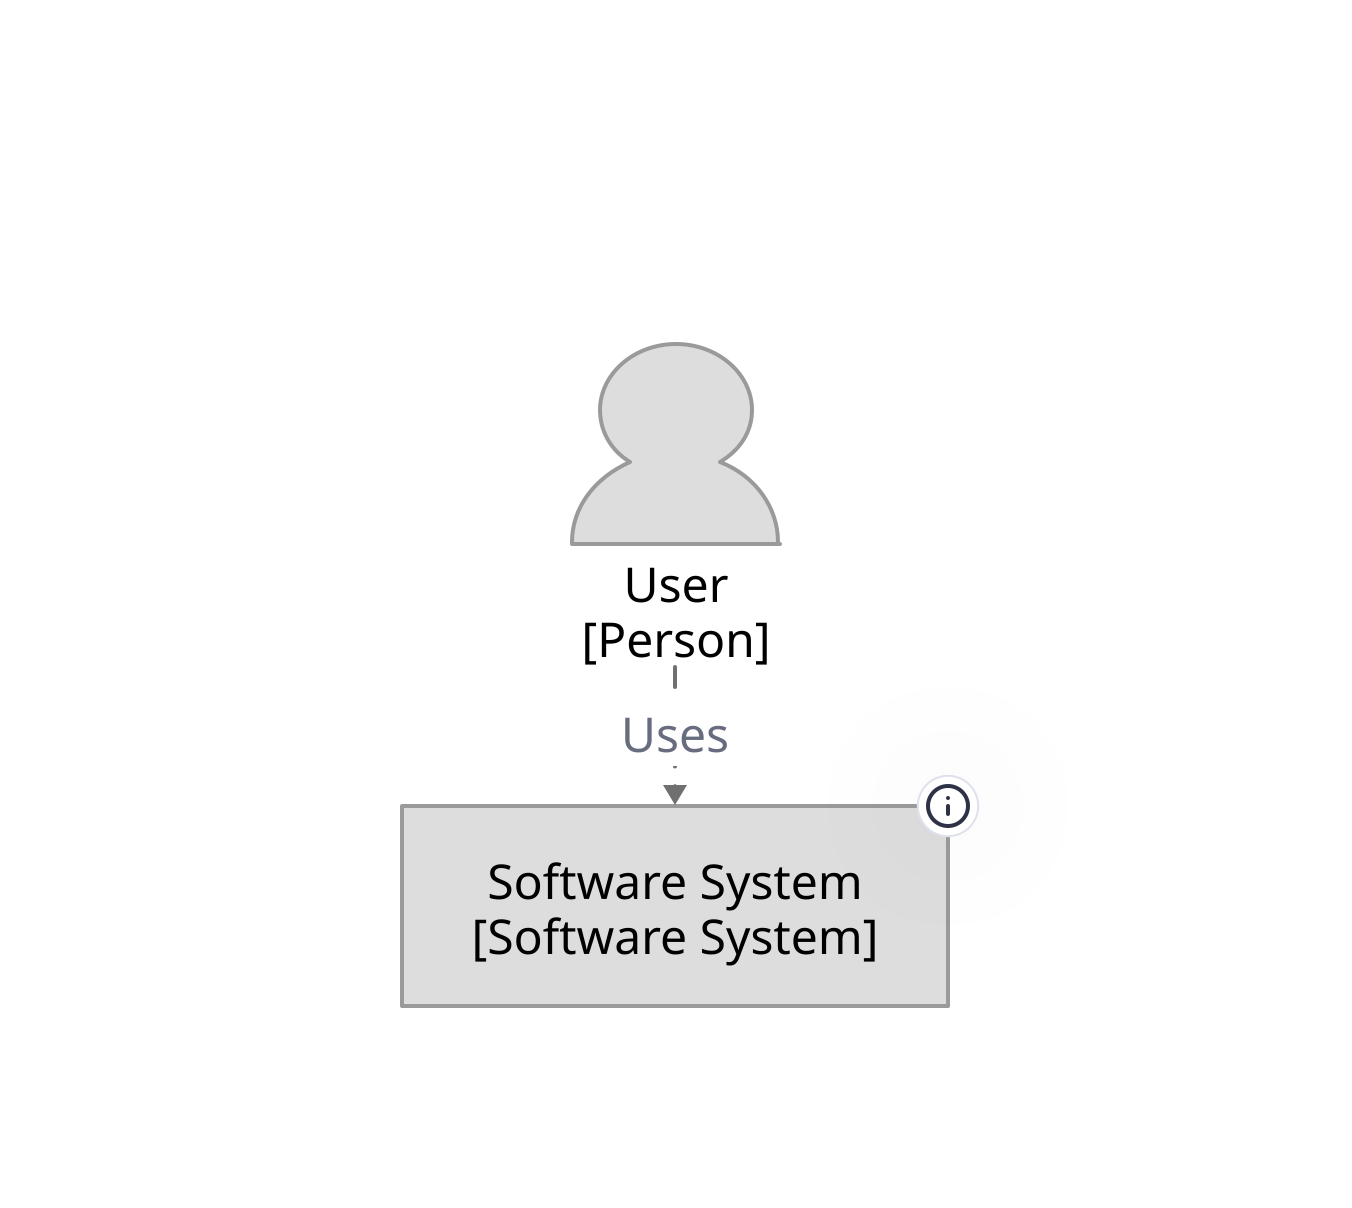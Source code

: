 title: |`md
  # Software System - System Context
`| {
  near: top-center
}
direction: down
container_1: {
  label: "User\n[Person]"
  shape: person
  style: {
    fill: "#dddddd"
    font-color: "#000000"
    font-size: 24
    multiple: false
    opacity: 1.0
    stroke: "#9a9a9a"
  }
}
container_2: {
  label: "Software System\n[Software System]"
  shape: rectangle
  tooltip: "My software system."
  style: {
    fill: "#dddddd"
    font-color: "#000000"
    font-size: 24
    multiple: false
    opacity: 1.0
    stroke: "#9a9a9a"
  }
}

container_1 -> container_2: {
  label: "Uses"
  style: {
    font-size: 24
    opacity: 1.0
    stroke: "#707070"
    stroke-dash: 5
    stroke-width: 2
  }
}
